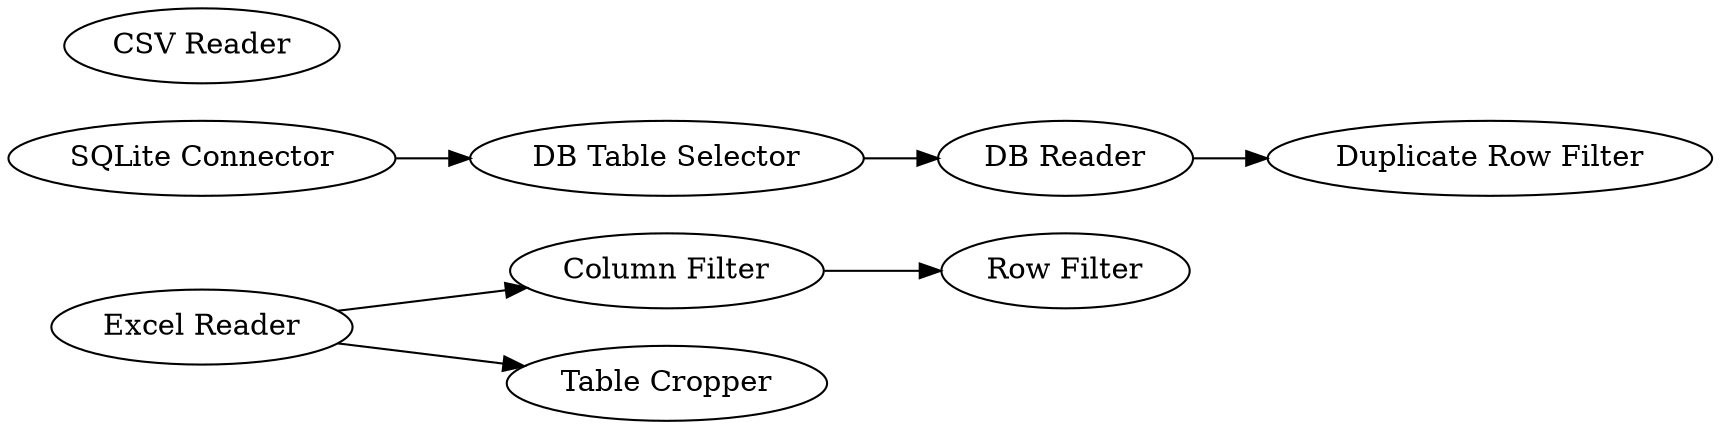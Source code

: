 digraph {
	267 [label="Column Filter"]
	268 [label="Row Filter"]
	403 [label="DB Table Selector"]
	404 [label="DB Reader"]
	406 [label="SQLite Connector"]
	416 [label="Duplicate Row Filter"]
	418 [label="Table Cropper"]
	424 [label="CSV Reader"]
	426 [label="Excel Reader"]
	267 -> 268
	403 -> 404
	404 -> 416
	406 -> 403
	426 -> 267
	426 -> 418
	rankdir=LR
}
